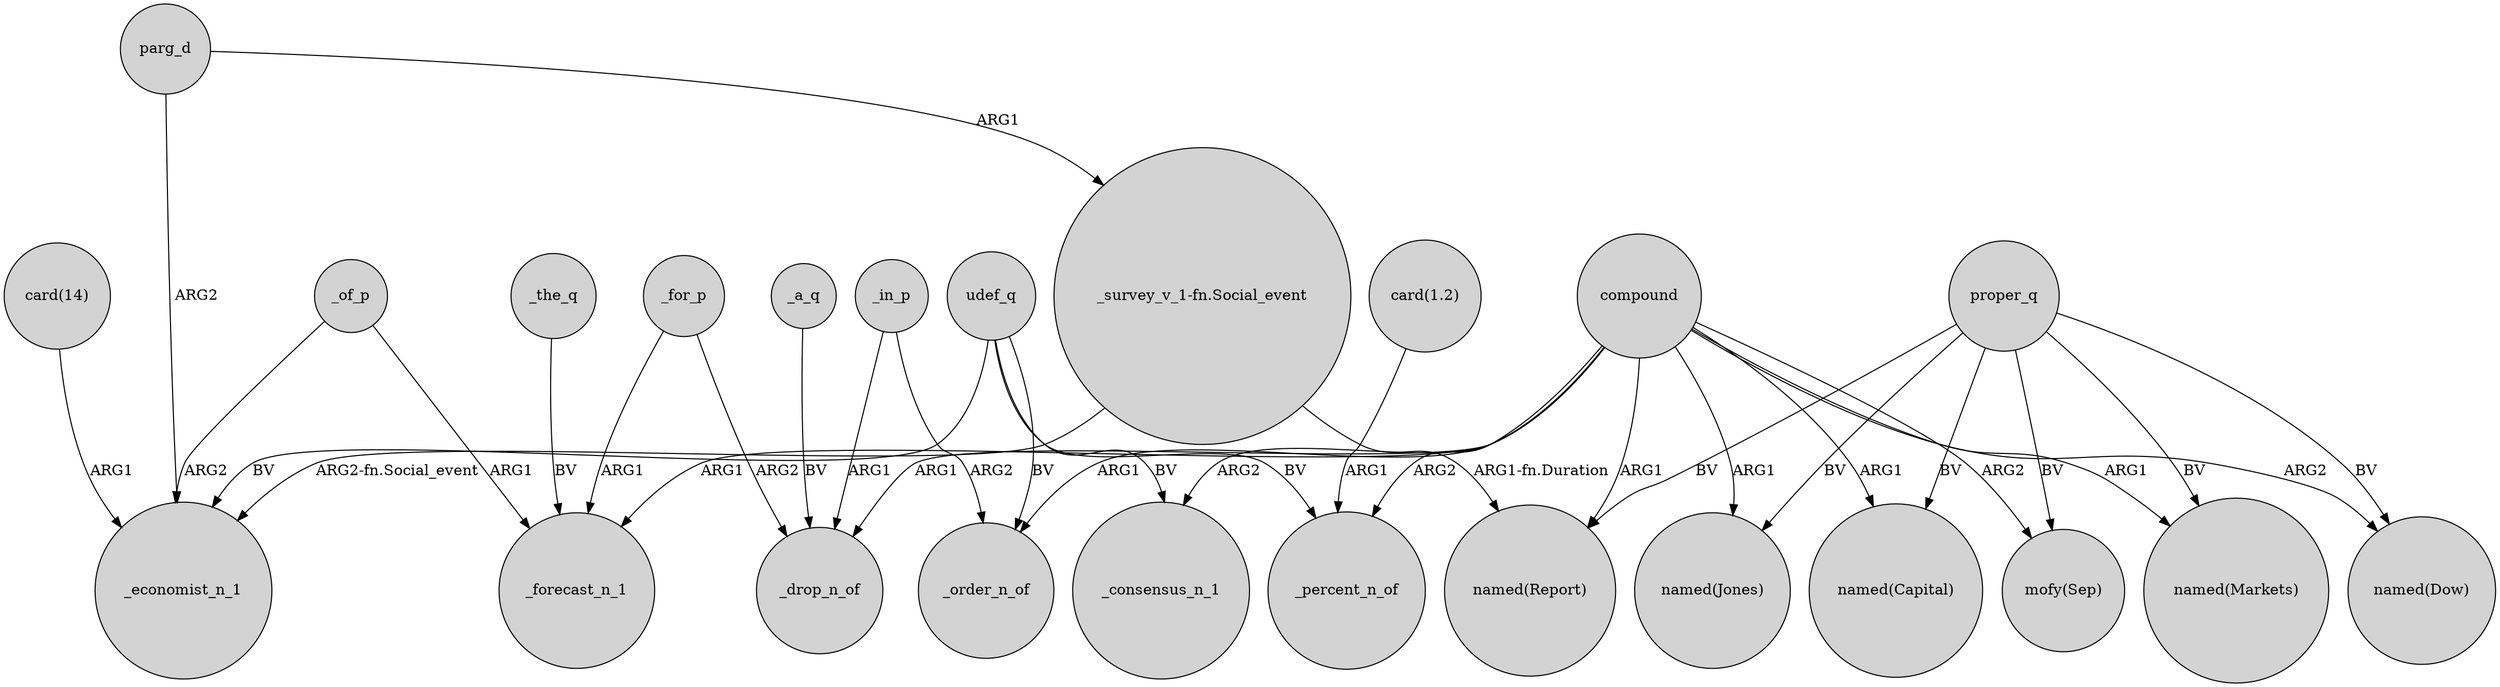 digraph {
	node [shape=circle style=filled]
	parg_d -> "_survey_v_1-fn.Social_event" [label=ARG1]
	_of_p -> _forecast_n_1 [label=ARG1]
	compound -> _order_n_of [label=ARG1]
	compound -> "named(Jones)" [label=ARG1]
	"card(1.2)" -> _percent_n_of [label=ARG1]
	udef_q -> _consensus_n_1 [label=BV]
	"card(14)" -> _economist_n_1 [label=ARG1]
	proper_q -> "named(Capital)" [label=BV]
	udef_q -> _order_n_of [label=BV]
	_for_p -> _drop_n_of [label=ARG2]
	"_survey_v_1-fn.Social_event" -> _economist_n_1 [label="ARG2-fn.Social_event"]
	compound -> "named(Report)" [label=ARG1]
	_the_q -> _forecast_n_1 [label=BV]
	_of_p -> _economist_n_1 [label=ARG2]
	_in_p -> _order_n_of [label=ARG2]
	compound -> _consensus_n_1 [label=ARG2]
	compound -> "mofy(Sep)" [label=ARG2]
	udef_q -> _percent_n_of [label=BV]
	_for_p -> _forecast_n_1 [label=ARG1]
	compound -> _percent_n_of [label=ARG2]
	compound -> _forecast_n_1 [label=ARG1]
	"_survey_v_1-fn.Social_event" -> "named(Report)" [label="ARG1-fn.Duration"]
	compound -> "named(Markets)" [label=ARG1]
	proper_q -> "named(Jones)" [label=BV]
	_a_q -> _drop_n_of [label=BV]
	proper_q -> "named(Dow)" [label=BV]
	parg_d -> _economist_n_1 [label=ARG2]
	proper_q -> "named(Report)" [label=BV]
	_in_p -> _drop_n_of [label=ARG1]
	compound -> "named(Dow)" [label=ARG2]
	proper_q -> "named(Markets)" [label=BV]
	proper_q -> "mofy(Sep)" [label=BV]
	udef_q -> _economist_n_1 [label=BV]
	compound -> "named(Capital)" [label=ARG1]
	compound -> _drop_n_of [label=ARG1]
}
